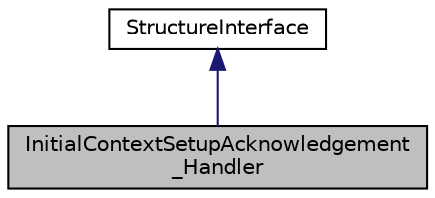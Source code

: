 digraph "InitialContextSetupAcknowledgement_Handler"
{
 // LATEX_PDF_SIZE
  edge [fontname="Helvetica",fontsize="10",labelfontname="Helvetica",labelfontsize="10"];
  node [fontname="Helvetica",fontsize="10",shape=record];
  Node1 [label="InitialContextSetupAcknowledgement\l_Handler",height=0.2,width=0.4,color="black", fillcolor="grey75", style="filled", fontcolor="black",tooltip=" "];
  Node2 -> Node1 [dir="back",color="midnightblue",fontsize="10",style="solid",fontname="Helvetica"];
  Node2 [label="StructureInterface",height=0.2,width=0.4,color="black", fillcolor="white", style="filled",URL="$classStructureInterface.html",tooltip=" "];
}
